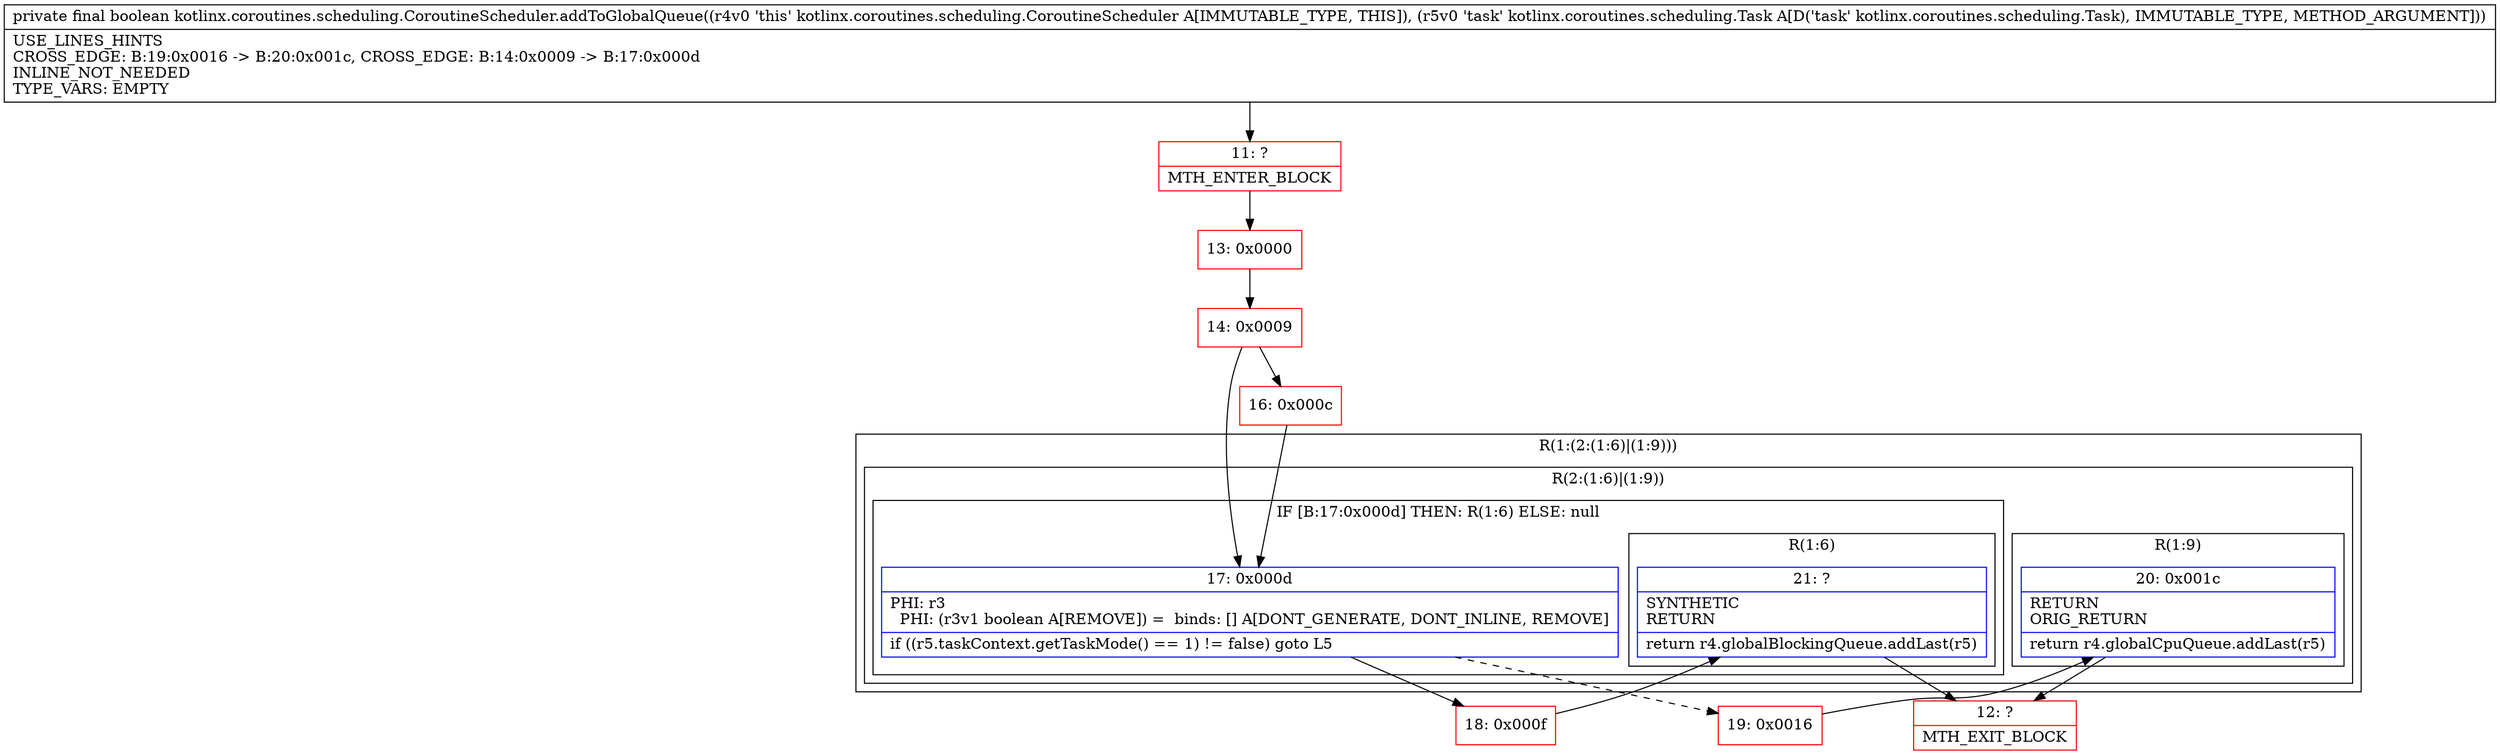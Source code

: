 digraph "CFG forkotlinx.coroutines.scheduling.CoroutineScheduler.addToGlobalQueue(Lkotlinx\/coroutines\/scheduling\/Task;)Z" {
subgraph cluster_Region_862921656 {
label = "R(1:(2:(1:6)|(1:9)))";
node [shape=record,color=blue];
subgraph cluster_Region_1223459429 {
label = "R(2:(1:6)|(1:9))";
node [shape=record,color=blue];
subgraph cluster_IfRegion_1749780461 {
label = "IF [B:17:0x000d] THEN: R(1:6) ELSE: null";
node [shape=record,color=blue];
Node_17 [shape=record,label="{17\:\ 0x000d|PHI: r3 \l  PHI: (r3v1 boolean A[REMOVE]) =  binds: [] A[DONT_GENERATE, DONT_INLINE, REMOVE]\l|if ((r5.taskContext.getTaskMode() == 1) != false) goto L5\l}"];
subgraph cluster_Region_903826716 {
label = "R(1:6)";
node [shape=record,color=blue];
Node_21 [shape=record,label="{21\:\ ?|SYNTHETIC\lRETURN\l|return r4.globalBlockingQueue.addLast(r5)\l}"];
}
}
subgraph cluster_Region_2145897212 {
label = "R(1:9)";
node [shape=record,color=blue];
Node_20 [shape=record,label="{20\:\ 0x001c|RETURN\lORIG_RETURN\l|return r4.globalCpuQueue.addLast(r5)\l}"];
}
}
}
Node_11 [shape=record,color=red,label="{11\:\ ?|MTH_ENTER_BLOCK\l}"];
Node_13 [shape=record,color=red,label="{13\:\ 0x0000}"];
Node_14 [shape=record,color=red,label="{14\:\ 0x0009}"];
Node_16 [shape=record,color=red,label="{16\:\ 0x000c}"];
Node_18 [shape=record,color=red,label="{18\:\ 0x000f}"];
Node_12 [shape=record,color=red,label="{12\:\ ?|MTH_EXIT_BLOCK\l}"];
Node_19 [shape=record,color=red,label="{19\:\ 0x0016}"];
MethodNode[shape=record,label="{private final boolean kotlinx.coroutines.scheduling.CoroutineScheduler.addToGlobalQueue((r4v0 'this' kotlinx.coroutines.scheduling.CoroutineScheduler A[IMMUTABLE_TYPE, THIS]), (r5v0 'task' kotlinx.coroutines.scheduling.Task A[D('task' kotlinx.coroutines.scheduling.Task), IMMUTABLE_TYPE, METHOD_ARGUMENT]))  | USE_LINES_HINTS\lCROSS_EDGE: B:19:0x0016 \-\> B:20:0x001c, CROSS_EDGE: B:14:0x0009 \-\> B:17:0x000d\lINLINE_NOT_NEEDED\lTYPE_VARS: EMPTY\l}"];
MethodNode -> Node_11;Node_17 -> Node_18;
Node_17 -> Node_19[style=dashed];
Node_21 -> Node_12;
Node_20 -> Node_12;
Node_11 -> Node_13;
Node_13 -> Node_14;
Node_14 -> Node_16;
Node_14 -> Node_17;
Node_16 -> Node_17;
Node_18 -> Node_21;
Node_19 -> Node_20;
}

